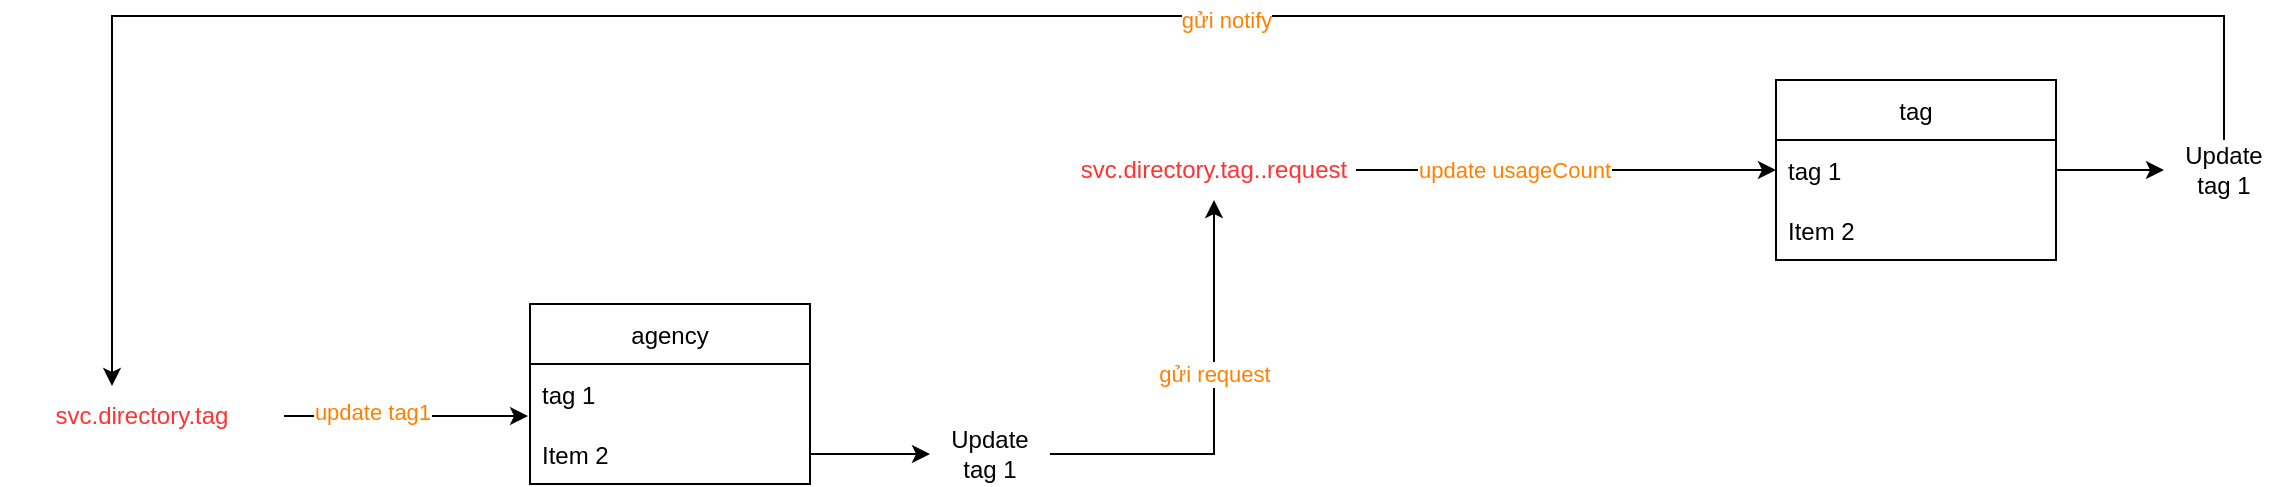 <mxfile version="20.2.1" type="github">
  <diagram id="pMBBul6f_d_Qe1jMEzPH" name="Page-1">
    <mxGraphModel dx="5769" dy="594" grid="0" gridSize="10" guides="1" tooltips="1" connect="1" arrows="1" fold="1" page="1" pageScale="1" pageWidth="4681" pageHeight="3300" math="0" shadow="0">
      <root>
        <mxCell id="0" />
        <mxCell id="1" parent="0" />
        <mxCell id="woKHRuvvn5QKjZrDq-fE-1" value="agency" style="swimlane;fontStyle=0;childLayout=stackLayout;horizontal=1;startSize=30;horizontalStack=0;resizeParent=1;resizeParentMax=0;resizeLast=0;collapsible=1;marginBottom=0;" vertex="1" parent="1">
          <mxGeometry x="160" y="160" width="140" height="90" as="geometry" />
        </mxCell>
        <mxCell id="woKHRuvvn5QKjZrDq-fE-2" value="tag 1" style="text;strokeColor=none;fillColor=none;align=left;verticalAlign=middle;spacingLeft=4;spacingRight=4;overflow=hidden;points=[[0,0.5],[1,0.5]];portConstraint=eastwest;rotatable=0;" vertex="1" parent="woKHRuvvn5QKjZrDq-fE-1">
          <mxGeometry y="30" width="140" height="30" as="geometry" />
        </mxCell>
        <mxCell id="woKHRuvvn5QKjZrDq-fE-3" value="Item 2" style="text;strokeColor=none;fillColor=none;align=left;verticalAlign=middle;spacingLeft=4;spacingRight=4;overflow=hidden;points=[[0,0.5],[1,0.5]];portConstraint=eastwest;rotatable=0;" vertex="1" parent="woKHRuvvn5QKjZrDq-fE-1">
          <mxGeometry y="60" width="140" height="30" as="geometry" />
        </mxCell>
        <mxCell id="woKHRuvvn5QKjZrDq-fE-16" style="edgeStyle=orthogonalEdgeStyle;rounded=0;orthogonalLoop=1;jettySize=auto;html=1;entryX=0.5;entryY=1;entryDx=0;entryDy=0;" edge="1" parent="1" source="woKHRuvvn5QKjZrDq-fE-5" target="woKHRuvvn5QKjZrDq-fE-13">
          <mxGeometry relative="1" as="geometry" />
        </mxCell>
        <mxCell id="woKHRuvvn5QKjZrDq-fE-19" value="gửi request" style="edgeLabel;html=1;align=center;verticalAlign=middle;resizable=0;points=[];fontColor=#FF8000;" vertex="1" connectable="0" parent="woKHRuvvn5QKjZrDq-fE-16">
          <mxGeometry x="0.168" relative="1" as="geometry">
            <mxPoint as="offset" />
          </mxGeometry>
        </mxCell>
        <mxCell id="woKHRuvvn5QKjZrDq-fE-5" value="Update tag 1" style="text;html=1;strokeColor=none;fillColor=none;align=center;verticalAlign=middle;whiteSpace=wrap;rounded=0;" vertex="1" parent="1">
          <mxGeometry x="360" y="220" width="60" height="30" as="geometry" />
        </mxCell>
        <mxCell id="woKHRuvvn5QKjZrDq-fE-6" style="edgeStyle=orthogonalEdgeStyle;rounded=0;orthogonalLoop=1;jettySize=auto;html=1;" edge="1" parent="1" source="woKHRuvvn5QKjZrDq-fE-3" target="woKHRuvvn5QKjZrDq-fE-5">
          <mxGeometry relative="1" as="geometry" />
        </mxCell>
        <mxCell id="woKHRuvvn5QKjZrDq-fE-7" value="tag" style="swimlane;fontStyle=0;childLayout=stackLayout;horizontal=1;startSize=30;horizontalStack=0;resizeParent=1;resizeParentMax=0;resizeLast=0;collapsible=1;marginBottom=0;" vertex="1" parent="1">
          <mxGeometry x="783" y="48" width="140" height="90" as="geometry" />
        </mxCell>
        <mxCell id="woKHRuvvn5QKjZrDq-fE-8" value="tag 1" style="text;strokeColor=none;fillColor=none;align=left;verticalAlign=middle;spacingLeft=4;spacingRight=4;overflow=hidden;points=[[0,0.5],[1,0.5]];portConstraint=eastwest;rotatable=0;" vertex="1" parent="woKHRuvvn5QKjZrDq-fE-7">
          <mxGeometry y="30" width="140" height="30" as="geometry" />
        </mxCell>
        <mxCell id="woKHRuvvn5QKjZrDq-fE-9" value="Item 2" style="text;strokeColor=none;fillColor=none;align=left;verticalAlign=middle;spacingLeft=4;spacingRight=4;overflow=hidden;points=[[0,0.5],[1,0.5]];portConstraint=eastwest;rotatable=0;" vertex="1" parent="woKHRuvvn5QKjZrDq-fE-7">
          <mxGeometry y="60" width="140" height="30" as="geometry" />
        </mxCell>
        <mxCell id="woKHRuvvn5QKjZrDq-fE-14" style="edgeStyle=orthogonalEdgeStyle;rounded=0;orthogonalLoop=1;jettySize=auto;html=1;entryX=0;entryY=0.5;entryDx=0;entryDy=0;" edge="1" parent="1" source="woKHRuvvn5QKjZrDq-fE-13" target="woKHRuvvn5QKjZrDq-fE-8">
          <mxGeometry relative="1" as="geometry">
            <mxPoint x="654" y="93" as="targetPoint" />
          </mxGeometry>
        </mxCell>
        <mxCell id="woKHRuvvn5QKjZrDq-fE-22" value="&lt;span style=&quot;color: rgba(0, 0, 0, 0); font-family: monospace; font-size: 0px; text-align: start; background-color: rgb(248, 249, 250);&quot;&gt;%3CmxGraphModel%3E%3Croot%3E%3CmxCell%20id%3D%220%22%2F%3E%3CmxCell%20id%3D%221%22%20parent%3D%220%22%2F%3E%3CmxCell%20id%3D%222%22%20value%3D%22Update%20Usage%20Count%22%20style%3D%22text%3Bhtml%3D1%3BstrokeColor%3Dnone%3BfillColor%3Dnone%3Balign%3Dcenter%3BverticalAlign%3Dmiddle%3BwhiteSpace%3Dwrap%3Brounded%3D0%3B%22%20vertex%3D%221%22%20parent%3D%221%22%3E%3CmxGeometry%20x%3D%22654%22%20y%3D%2278%22%20width%3D%2277%22%20height%3D%2230%22%20as%3D%22geometry%22%2F%3E%3C%2FmxCell%3E%3C%2Froot%3E%3C%2FmxGraphModel%3E&lt;/span&gt;" style="edgeLabel;html=1;align=center;verticalAlign=middle;resizable=0;points=[];" vertex="1" connectable="0" parent="woKHRuvvn5QKjZrDq-fE-14">
          <mxGeometry x="-0.162" relative="1" as="geometry">
            <mxPoint as="offset" />
          </mxGeometry>
        </mxCell>
        <mxCell id="woKHRuvvn5QKjZrDq-fE-23" value="&lt;span style=&quot;color: rgba(0, 0, 0, 0); font-family: monospace; font-size: 0px; text-align: start; background-color: rgb(248, 249, 250);&quot;&gt;up&lt;/span&gt;" style="edgeLabel;html=1;align=center;verticalAlign=middle;resizable=0;points=[];" vertex="1" connectable="0" parent="woKHRuvvn5QKjZrDq-fE-14">
          <mxGeometry x="-0.238" y="-2" relative="1" as="geometry">
            <mxPoint as="offset" />
          </mxGeometry>
        </mxCell>
        <mxCell id="woKHRuvvn5QKjZrDq-fE-24" value="update usageCount" style="edgeLabel;html=1;align=center;verticalAlign=middle;resizable=0;points=[];fontColor=#FF8000;" vertex="1" connectable="0" parent="woKHRuvvn5QKjZrDq-fE-14">
          <mxGeometry x="-0.248" relative="1" as="geometry">
            <mxPoint as="offset" />
          </mxGeometry>
        </mxCell>
        <mxCell id="woKHRuvvn5QKjZrDq-fE-13" value="svc.directory.tag..request" style="text;html=1;strokeColor=none;fillColor=none;align=center;verticalAlign=middle;whiteSpace=wrap;rounded=0;fontColor=#FF3333;" vertex="1" parent="1">
          <mxGeometry x="431" y="78" width="142" height="30" as="geometry" />
        </mxCell>
        <mxCell id="woKHRuvvn5QKjZrDq-fE-25" style="edgeStyle=orthogonalEdgeStyle;rounded=0;orthogonalLoop=1;jettySize=auto;html=1;entryX=-0.007;entryY=-0.133;entryDx=0;entryDy=0;entryPerimeter=0;fontColor=#FF3333;" edge="1" parent="1" source="woKHRuvvn5QKjZrDq-fE-15" target="woKHRuvvn5QKjZrDq-fE-3">
          <mxGeometry relative="1" as="geometry" />
        </mxCell>
        <mxCell id="woKHRuvvn5QKjZrDq-fE-26" value="&lt;font&gt;update tag1&lt;/font&gt;" style="edgeLabel;html=1;align=center;verticalAlign=middle;resizable=0;points=[];fontColor=#FF8000;" vertex="1" connectable="0" parent="woKHRuvvn5QKjZrDq-fE-25">
          <mxGeometry x="-0.279" y="2" relative="1" as="geometry">
            <mxPoint as="offset" />
          </mxGeometry>
        </mxCell>
        <mxCell id="woKHRuvvn5QKjZrDq-fE-15" value="svc.directory.tag" style="text;html=1;strokeColor=none;fillColor=none;align=center;verticalAlign=middle;whiteSpace=wrap;rounded=0;fontColor=#FF3333;" vertex="1" parent="1">
          <mxGeometry x="-105" y="201" width="142" height="30" as="geometry" />
        </mxCell>
        <mxCell id="woKHRuvvn5QKjZrDq-fE-20" style="edgeStyle=orthogonalEdgeStyle;rounded=0;orthogonalLoop=1;jettySize=auto;html=1;" edge="1" parent="1" source="woKHRuvvn5QKjZrDq-fE-17" target="woKHRuvvn5QKjZrDq-fE-15">
          <mxGeometry relative="1" as="geometry">
            <mxPoint x="-41" y="117" as="targetPoint" />
            <Array as="points">
              <mxPoint x="1007" y="16" />
              <mxPoint x="-49" y="16" />
            </Array>
          </mxGeometry>
        </mxCell>
        <mxCell id="woKHRuvvn5QKjZrDq-fE-21" value="&lt;font&gt;gửi notify&lt;/font&gt;" style="edgeLabel;html=1;align=center;verticalAlign=middle;resizable=0;points=[];fontColor=#FF8000;" vertex="1" connectable="0" parent="woKHRuvvn5QKjZrDq-fE-20">
          <mxGeometry x="-0.139" y="2" relative="1" as="geometry">
            <mxPoint as="offset" />
          </mxGeometry>
        </mxCell>
        <mxCell id="woKHRuvvn5QKjZrDq-fE-17" value="Update tag 1" style="text;html=1;strokeColor=none;fillColor=none;align=center;verticalAlign=middle;whiteSpace=wrap;rounded=0;" vertex="1" parent="1">
          <mxGeometry x="977" y="78" width="60" height="30" as="geometry" />
        </mxCell>
        <mxCell id="woKHRuvvn5QKjZrDq-fE-18" style="edgeStyle=orthogonalEdgeStyle;rounded=0;orthogonalLoop=1;jettySize=auto;html=1;" edge="1" parent="1" source="woKHRuvvn5QKjZrDq-fE-8" target="woKHRuvvn5QKjZrDq-fE-17">
          <mxGeometry relative="1" as="geometry" />
        </mxCell>
      </root>
    </mxGraphModel>
  </diagram>
</mxfile>
